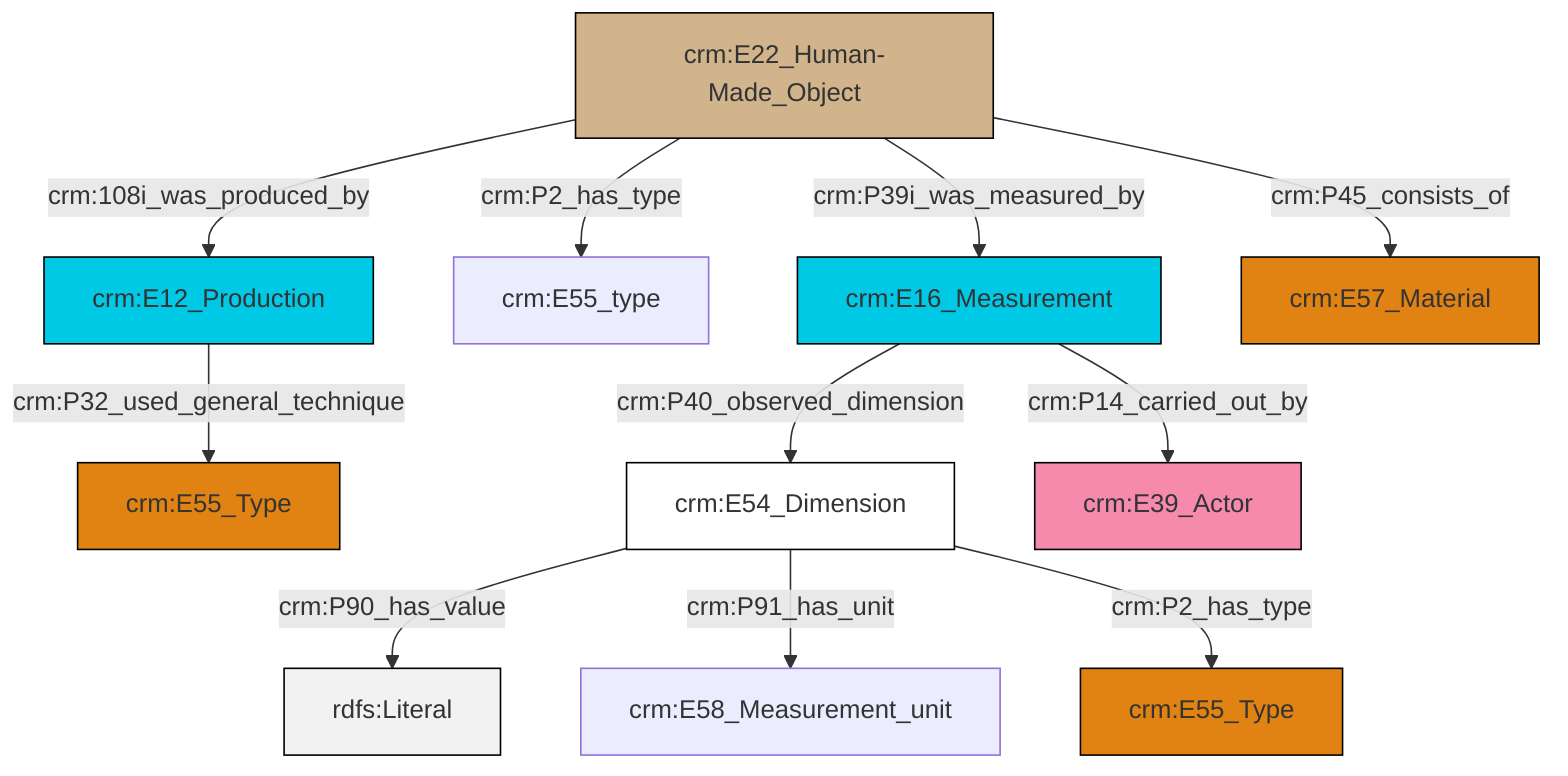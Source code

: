 graph TD
classDef Literal fill:#f2f2f2,stroke:#000000;
classDef CRM_Entity fill:#FFFFFF,stroke:#000000;
classDef Temporal_Entity fill:#00C9E6, stroke:#000000;
classDef Type fill:#E18312, stroke:#000000;
classDef Time-Span fill:#2C9C91, stroke:#000000;
classDef Appellation fill:#FFEB7F, stroke:#000000;
classDef Place fill:#008836, stroke:#000000;
classDef Persistent_Item fill:#B266B2, stroke:#000000;
classDef Conceptual_Object fill:#FFD700, stroke:#000000;
classDef Physical_Thing fill:#D2B48C, stroke:#000000;
classDef Actor fill:#f58aad, stroke:#000000;
classDef PC_Classes fill:#4ce600, stroke:#000000;
classDef Multi fill:#cccccc,stroke:#000000;

0["crm:E54_Dimension"]:::CRM_Entity -->|crm:P90_has_value| 4[rdfs:Literal]:::Literal
2["crm:E16_Measurement"]:::Temporal_Entity -->|crm:P40_observed_dimension| 0["crm:E54_Dimension"]:::CRM_Entity
7["crm:E22_Human-Made_Object"]:::Physical_Thing -->|crm:108i_was_produced_by| 8["crm:E12_Production"]:::Temporal_Entity
0["crm:E54_Dimension"]:::CRM_Entity -->|crm:P91_has_unit| 11["crm:E58_Measurement_unit"]:::Default
7["crm:E22_Human-Made_Object"]:::Physical_Thing -->|crm:P2_has_type| 12["crm:E55_type"]:::Default
7["crm:E22_Human-Made_Object"]:::Physical_Thing -->|crm:P39i_was_measured_by| 2["crm:E16_Measurement"]:::Temporal_Entity
7["crm:E22_Human-Made_Object"]:::Physical_Thing -->|crm:P45_consists_of| 5["crm:E57_Material"]:::Type
0["crm:E54_Dimension"]:::CRM_Entity -->|crm:P2_has_type| 15["crm:E55_Type"]:::Type
8["crm:E12_Production"]:::Temporal_Entity -->|crm:P32_used_general_technique| 9["crm:E55_Type"]:::Type
2["crm:E16_Measurement"]:::Temporal_Entity -->|crm:P14_carried_out_by| 18["crm:E39_Actor"]:::Actor